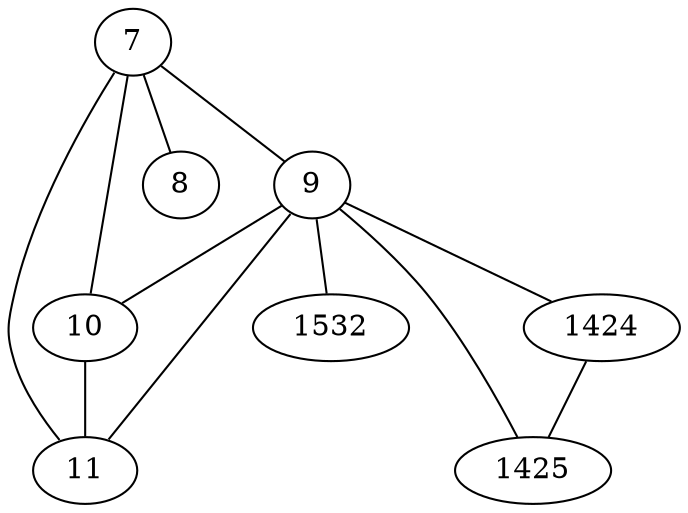 graph G {
  graph [splines=true overlap=false]
  node  [shape=ellipse, width=0.3, height=0.3]
  7 [label="7"];
  10 [label="10"];
  11 [label="11"];
  1424 [label="1424"];
  1425 [label="1425"];
  1532 [label="1532"];
  8 [label="8"];
  9 [label="9"];
  7 -- 8;
  7 -- 9;
  7 -- 10;
  7 -- 11;
  10 -- 11;
  1424 -- 1425;
  9 -- 10;
  9 -- 11;
  9 -- 1424;
  9 -- 1425;
  9 -- 1532;
}
